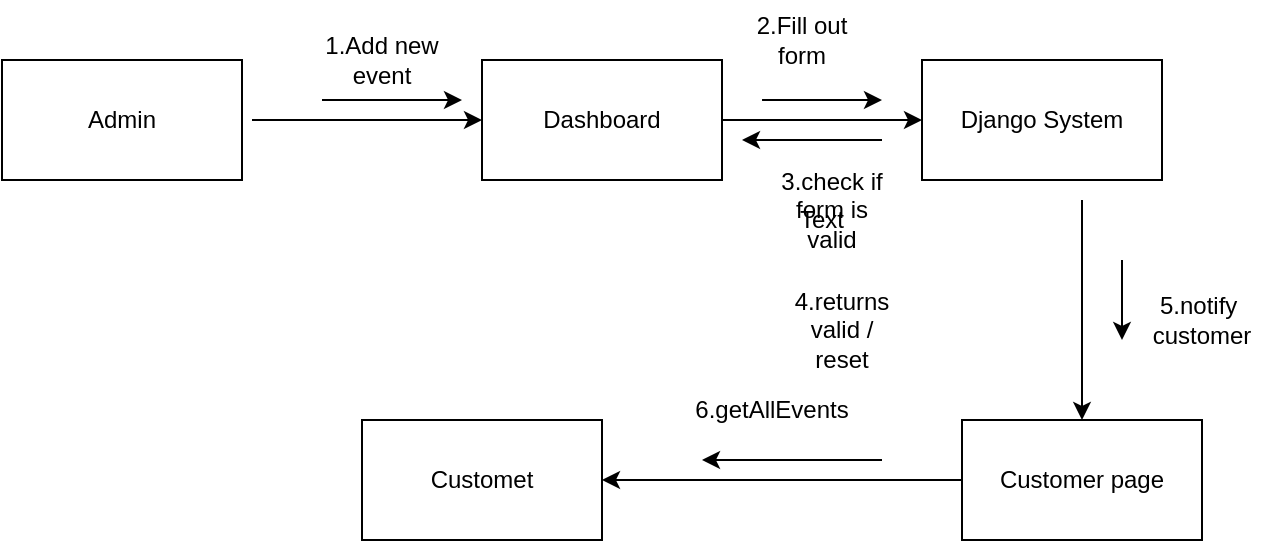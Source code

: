 <mxfile version="14.7.7" type="device"><diagram id="Cw0JnSM4t9wk_MJkHbnK" name="Page-1"><mxGraphModel dx="868" dy="450" grid="1" gridSize="10" guides="1" tooltips="1" connect="1" arrows="1" fold="1" page="1" pageScale="1" pageWidth="850" pageHeight="1100" math="0" shadow="0"><root><mxCell id="0"/><mxCell id="1" parent="0"/><mxCell id="k3UOtVShNBDAm6jGClFn-10" value="Dashboard" style="rounded=0;whiteSpace=wrap;html=1;" parent="1" vertex="1"><mxGeometry x="250" y="110" width="120" height="60" as="geometry"/></mxCell><mxCell id="k3UOtVShNBDAm6jGClFn-11" value="" style="endArrow=classic;html=1;exitX=0.5;exitY=0.5;exitDx=0;exitDy=0;exitPerimeter=0;entryX=0;entryY=0.5;entryDx=0;entryDy=0;" parent="1" target="k3UOtVShNBDAm6jGClFn-10" edge="1"><mxGeometry width="50" height="50" relative="1" as="geometry"><mxPoint x="135" y="140" as="sourcePoint"/><mxPoint x="450" y="220" as="targetPoint"/></mxGeometry></mxCell><mxCell id="k3UOtVShNBDAm6jGClFn-12" value="1.Add new event" style="text;html=1;strokeColor=none;fillColor=none;align=center;verticalAlign=middle;whiteSpace=wrap;rounded=0;" parent="1" vertex="1"><mxGeometry x="170" y="90" width="60" height="40" as="geometry"/></mxCell><mxCell id="k3UOtVShNBDAm6jGClFn-13" value="Django System" style="rounded=0;whiteSpace=wrap;html=1;" parent="1" vertex="1"><mxGeometry x="470" y="110" width="120" height="60" as="geometry"/></mxCell><mxCell id="k3UOtVShNBDAm6jGClFn-14" value="" style="endArrow=classic;html=1;exitX=1;exitY=0.5;exitDx=0;exitDy=0;" parent="1" source="k3UOtVShNBDAm6jGClFn-10" target="k3UOtVShNBDAm6jGClFn-13" edge="1"><mxGeometry width="50" height="50" relative="1" as="geometry"><mxPoint x="400" y="260" as="sourcePoint"/><mxPoint x="450" y="210" as="targetPoint"/></mxGeometry></mxCell><mxCell id="k3UOtVShNBDAm6jGClFn-15" value="2.Fill out form" style="text;html=1;strokeColor=none;fillColor=none;align=center;verticalAlign=middle;whiteSpace=wrap;rounded=0;" parent="1" vertex="1"><mxGeometry x="380" y="80" width="60" height="40" as="geometry"/></mxCell><mxCell id="k3UOtVShNBDAm6jGClFn-17" value="3.check if form is valid" style="text;html=1;strokeColor=none;fillColor=none;align=center;verticalAlign=middle;whiteSpace=wrap;rounded=0;" parent="1" vertex="1"><mxGeometry x="395" y="160" width="60" height="50" as="geometry"/></mxCell><mxCell id="k3UOtVShNBDAm6jGClFn-18" value="4.returns valid / reset" style="text;html=1;strokeColor=none;fillColor=none;align=center;verticalAlign=middle;whiteSpace=wrap;rounded=0;" parent="1" vertex="1"><mxGeometry x="400" y="220" width="60" height="50" as="geometry"/></mxCell><mxCell id="k3UOtVShNBDAm6jGClFn-19" value="" style="endArrow=classic;html=1;exitX=0.167;exitY=1.25;exitDx=0;exitDy=0;exitPerimeter=0;" parent="1" source="k3UOtVShNBDAm6jGClFn-15" edge="1"><mxGeometry width="50" height="50" relative="1" as="geometry"><mxPoint x="400" y="220" as="sourcePoint"/><mxPoint x="450" y="130" as="targetPoint"/></mxGeometry></mxCell><mxCell id="k3UOtVShNBDAm6jGClFn-20" value="" style="endArrow=classic;html=1;" parent="1" edge="1"><mxGeometry width="50" height="50" relative="1" as="geometry"><mxPoint x="450" y="150" as="sourcePoint"/><mxPoint x="380" y="150" as="targetPoint"/></mxGeometry></mxCell><mxCell id="k3UOtVShNBDAm6jGClFn-21" value="" style="endArrow=classic;html=1;exitX=0;exitY=1;exitDx=0;exitDy=0;" parent="1" source="k3UOtVShNBDAm6jGClFn-12" edge="1"><mxGeometry width="50" height="50" relative="1" as="geometry"><mxPoint x="400" y="220" as="sourcePoint"/><mxPoint x="240" y="130" as="targetPoint"/></mxGeometry></mxCell><mxCell id="k3UOtVShNBDAm6jGClFn-22" value="" style="endArrow=classic;html=1;" parent="1" target="k3UOtVShNBDAm6jGClFn-23" edge="1"><mxGeometry width="50" height="50" relative="1" as="geometry"><mxPoint x="550" y="180" as="sourcePoint"/><mxPoint x="550" y="250" as="targetPoint"/></mxGeometry></mxCell><mxCell id="k3UOtVShNBDAm6jGClFn-23" value="Customer page" style="rounded=0;whiteSpace=wrap;html=1;" parent="1" vertex="1"><mxGeometry x="490" y="290" width="120" height="60" as="geometry"/></mxCell><mxCell id="k3UOtVShNBDAm6jGClFn-26" value="5.notify&amp;nbsp; customer" style="text;html=1;strokeColor=none;fillColor=none;align=center;verticalAlign=middle;whiteSpace=wrap;rounded=0;" parent="1" vertex="1"><mxGeometry x="580" y="220" width="60" height="40" as="geometry"/></mxCell><mxCell id="k3UOtVShNBDAm6jGClFn-27" value="" style="endArrow=classic;html=1;" parent="1" edge="1"><mxGeometry width="50" height="50" relative="1" as="geometry"><mxPoint x="570" y="210" as="sourcePoint"/><mxPoint x="570" y="250" as="targetPoint"/></mxGeometry></mxCell><mxCell id="k3UOtVShNBDAm6jGClFn-28" value="" style="endArrow=classic;html=1;exitX=0;exitY=0.5;exitDx=0;exitDy=0;" parent="1" source="k3UOtVShNBDAm6jGClFn-23" edge="1"><mxGeometry width="50" height="50" relative="1" as="geometry"><mxPoint x="490" y="300" as="sourcePoint"/><mxPoint x="310" y="320" as="targetPoint"/></mxGeometry></mxCell><mxCell id="k3UOtVShNBDAm6jGClFn-29" value="Text" style="text;html=1;strokeColor=none;fillColor=none;align=center;verticalAlign=middle;whiteSpace=wrap;rounded=0;" parent="1" vertex="1"><mxGeometry x="400" y="180" width="40" height="20" as="geometry"/></mxCell><mxCell id="k3UOtVShNBDAm6jGClFn-30" value="6.getAllEvents" style="text;html=1;strokeColor=none;fillColor=none;align=center;verticalAlign=middle;whiteSpace=wrap;rounded=0;" parent="1" vertex="1"><mxGeometry x="350" y="270" width="90" height="30" as="geometry"/></mxCell><mxCell id="k3UOtVShNBDAm6jGClFn-31" value="" style="endArrow=classic;html=1;" parent="1" edge="1"><mxGeometry width="50" height="50" relative="1" as="geometry"><mxPoint x="450" y="310" as="sourcePoint"/><mxPoint x="360" y="310" as="targetPoint"/></mxGeometry></mxCell><mxCell id="pREKTkLodM6m5exnJPiz-1" value="Admin" style="rounded=0;whiteSpace=wrap;html=1;" vertex="1" parent="1"><mxGeometry x="10" y="110" width="120" height="60" as="geometry"/></mxCell><mxCell id="pREKTkLodM6m5exnJPiz-2" value="Customet" style="rounded=0;whiteSpace=wrap;html=1;" vertex="1" parent="1"><mxGeometry x="190" y="290" width="120" height="60" as="geometry"/></mxCell></root></mxGraphModel></diagram></mxfile>